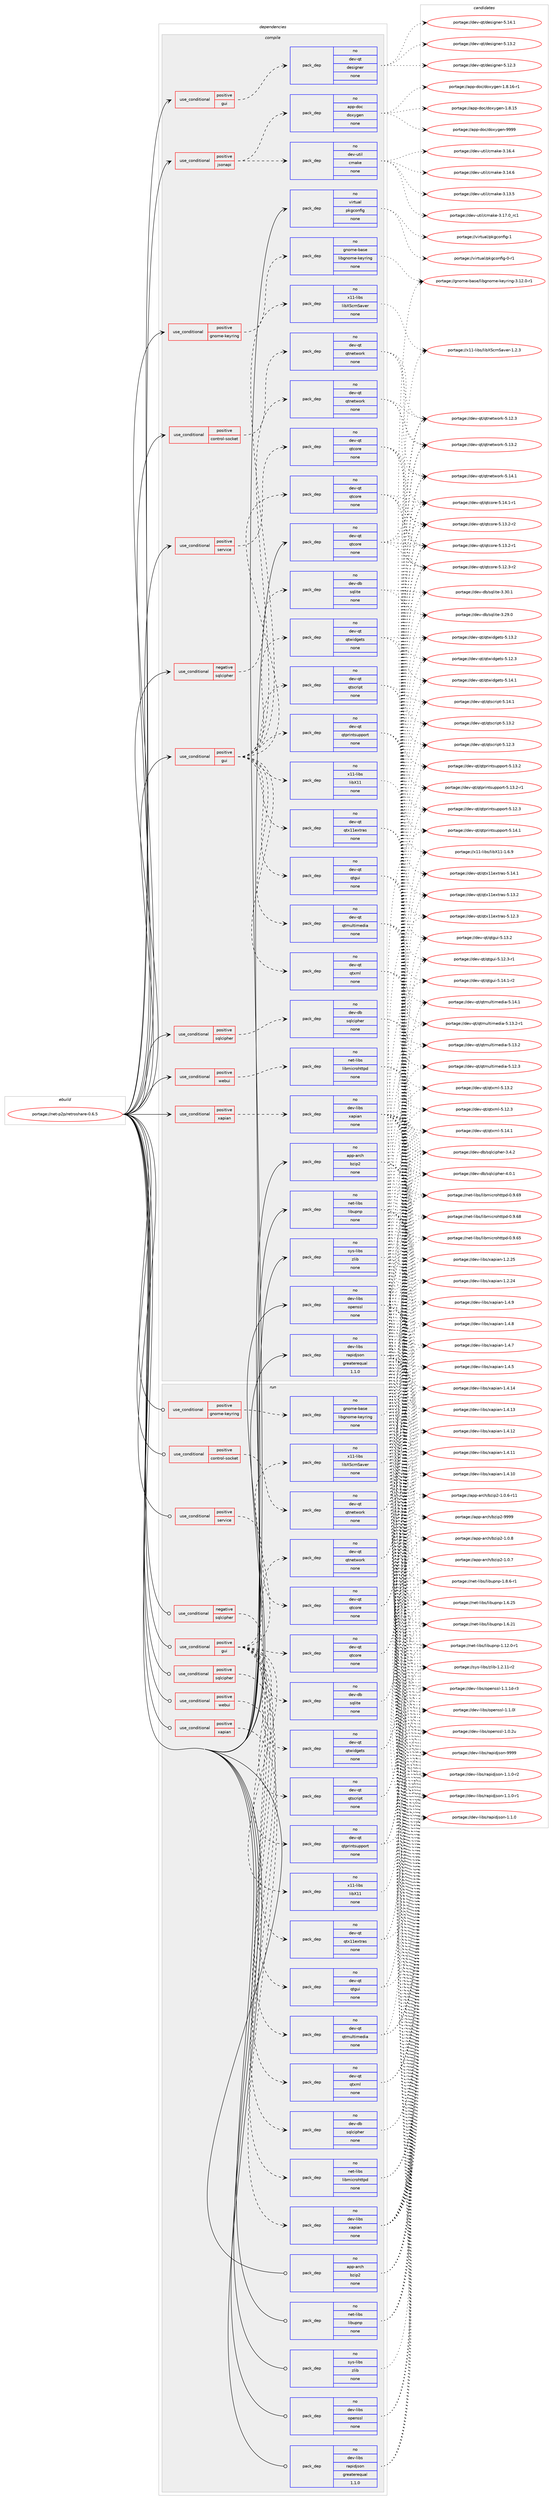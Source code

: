 digraph prolog {

# *************
# Graph options
# *************

newrank=true;
concentrate=true;
compound=true;
graph [rankdir=LR,fontname=Helvetica,fontsize=10,ranksep=1.5];#, ranksep=2.5, nodesep=0.2];
edge  [arrowhead=vee];
node  [fontname=Helvetica,fontsize=10];

# **********
# The ebuild
# **********

subgraph cluster_leftcol {
color=gray;
rank=same;
label=<<i>ebuild</i>>;
id [label="portage://net-p2p/retroshare-0.6.5", color=red, width=4, href="../net-p2p/retroshare-0.6.5.svg"];
}

# ****************
# The dependencies
# ****************

subgraph cluster_midcol {
color=gray;
label=<<i>dependencies</i>>;
subgraph cluster_compile {
fillcolor="#eeeeee";
style=filled;
label=<<i>compile</i>>;
subgraph cond24020 {
dependency117720 [label=<<TABLE BORDER="0" CELLBORDER="1" CELLSPACING="0" CELLPADDING="4"><TR><TD ROWSPAN="3" CELLPADDING="10">use_conditional</TD></TR><TR><TD>negative</TD></TR><TR><TD>sqlcipher</TD></TR></TABLE>>, shape=none, color=red];
subgraph pack91754 {
dependency117721 [label=<<TABLE BORDER="0" CELLBORDER="1" CELLSPACING="0" CELLPADDING="4" WIDTH="220"><TR><TD ROWSPAN="6" CELLPADDING="30">pack_dep</TD></TR><TR><TD WIDTH="110">no</TD></TR><TR><TD>dev-db</TD></TR><TR><TD>sqlite</TD></TR><TR><TD>none</TD></TR><TR><TD></TD></TR></TABLE>>, shape=none, color=blue];
}
dependency117720:e -> dependency117721:w [weight=20,style="dashed",arrowhead="vee"];
}
id:e -> dependency117720:w [weight=20,style="solid",arrowhead="vee"];
subgraph cond24021 {
dependency117722 [label=<<TABLE BORDER="0" CELLBORDER="1" CELLSPACING="0" CELLPADDING="4"><TR><TD ROWSPAN="3" CELLPADDING="10">use_conditional</TD></TR><TR><TD>positive</TD></TR><TR><TD>control-socket</TD></TR></TABLE>>, shape=none, color=red];
subgraph pack91755 {
dependency117723 [label=<<TABLE BORDER="0" CELLBORDER="1" CELLSPACING="0" CELLPADDING="4" WIDTH="220"><TR><TD ROWSPAN="6" CELLPADDING="30">pack_dep</TD></TR><TR><TD WIDTH="110">no</TD></TR><TR><TD>dev-qt</TD></TR><TR><TD>qtnetwork</TD></TR><TR><TD>none</TD></TR><TR><TD></TD></TR></TABLE>>, shape=none, color=blue];
}
dependency117722:e -> dependency117723:w [weight=20,style="dashed",arrowhead="vee"];
}
id:e -> dependency117722:w [weight=20,style="solid",arrowhead="vee"];
subgraph cond24022 {
dependency117724 [label=<<TABLE BORDER="0" CELLBORDER="1" CELLSPACING="0" CELLPADDING="4"><TR><TD ROWSPAN="3" CELLPADDING="10">use_conditional</TD></TR><TR><TD>positive</TD></TR><TR><TD>gnome-keyring</TD></TR></TABLE>>, shape=none, color=red];
subgraph pack91756 {
dependency117725 [label=<<TABLE BORDER="0" CELLBORDER="1" CELLSPACING="0" CELLPADDING="4" WIDTH="220"><TR><TD ROWSPAN="6" CELLPADDING="30">pack_dep</TD></TR><TR><TD WIDTH="110">no</TD></TR><TR><TD>gnome-base</TD></TR><TR><TD>libgnome-keyring</TD></TR><TR><TD>none</TD></TR><TR><TD></TD></TR></TABLE>>, shape=none, color=blue];
}
dependency117724:e -> dependency117725:w [weight=20,style="dashed",arrowhead="vee"];
}
id:e -> dependency117724:w [weight=20,style="solid",arrowhead="vee"];
subgraph cond24023 {
dependency117726 [label=<<TABLE BORDER="0" CELLBORDER="1" CELLSPACING="0" CELLPADDING="4"><TR><TD ROWSPAN="3" CELLPADDING="10">use_conditional</TD></TR><TR><TD>positive</TD></TR><TR><TD>gui</TD></TR></TABLE>>, shape=none, color=red];
subgraph pack91757 {
dependency117727 [label=<<TABLE BORDER="0" CELLBORDER="1" CELLSPACING="0" CELLPADDING="4" WIDTH="220"><TR><TD ROWSPAN="6" CELLPADDING="30">pack_dep</TD></TR><TR><TD WIDTH="110">no</TD></TR><TR><TD>dev-qt</TD></TR><TR><TD>designer</TD></TR><TR><TD>none</TD></TR><TR><TD></TD></TR></TABLE>>, shape=none, color=blue];
}
dependency117726:e -> dependency117727:w [weight=20,style="dashed",arrowhead="vee"];
}
id:e -> dependency117726:w [weight=20,style="solid",arrowhead="vee"];
subgraph cond24024 {
dependency117728 [label=<<TABLE BORDER="0" CELLBORDER="1" CELLSPACING="0" CELLPADDING="4"><TR><TD ROWSPAN="3" CELLPADDING="10">use_conditional</TD></TR><TR><TD>positive</TD></TR><TR><TD>gui</TD></TR></TABLE>>, shape=none, color=red];
subgraph pack91758 {
dependency117729 [label=<<TABLE BORDER="0" CELLBORDER="1" CELLSPACING="0" CELLPADDING="4" WIDTH="220"><TR><TD ROWSPAN="6" CELLPADDING="30">pack_dep</TD></TR><TR><TD WIDTH="110">no</TD></TR><TR><TD>dev-qt</TD></TR><TR><TD>qtcore</TD></TR><TR><TD>none</TD></TR><TR><TD></TD></TR></TABLE>>, shape=none, color=blue];
}
dependency117728:e -> dependency117729:w [weight=20,style="dashed",arrowhead="vee"];
subgraph pack91759 {
dependency117730 [label=<<TABLE BORDER="0" CELLBORDER="1" CELLSPACING="0" CELLPADDING="4" WIDTH="220"><TR><TD ROWSPAN="6" CELLPADDING="30">pack_dep</TD></TR><TR><TD WIDTH="110">no</TD></TR><TR><TD>dev-qt</TD></TR><TR><TD>qtmultimedia</TD></TR><TR><TD>none</TD></TR><TR><TD></TD></TR></TABLE>>, shape=none, color=blue];
}
dependency117728:e -> dependency117730:w [weight=20,style="dashed",arrowhead="vee"];
subgraph pack91760 {
dependency117731 [label=<<TABLE BORDER="0" CELLBORDER="1" CELLSPACING="0" CELLPADDING="4" WIDTH="220"><TR><TD ROWSPAN="6" CELLPADDING="30">pack_dep</TD></TR><TR><TD WIDTH="110">no</TD></TR><TR><TD>dev-qt</TD></TR><TR><TD>qtnetwork</TD></TR><TR><TD>none</TD></TR><TR><TD></TD></TR></TABLE>>, shape=none, color=blue];
}
dependency117728:e -> dependency117731:w [weight=20,style="dashed",arrowhead="vee"];
subgraph pack91761 {
dependency117732 [label=<<TABLE BORDER="0" CELLBORDER="1" CELLSPACING="0" CELLPADDING="4" WIDTH="220"><TR><TD ROWSPAN="6" CELLPADDING="30">pack_dep</TD></TR><TR><TD WIDTH="110">no</TD></TR><TR><TD>dev-qt</TD></TR><TR><TD>qtprintsupport</TD></TR><TR><TD>none</TD></TR><TR><TD></TD></TR></TABLE>>, shape=none, color=blue];
}
dependency117728:e -> dependency117732:w [weight=20,style="dashed",arrowhead="vee"];
subgraph pack91762 {
dependency117733 [label=<<TABLE BORDER="0" CELLBORDER="1" CELLSPACING="0" CELLPADDING="4" WIDTH="220"><TR><TD ROWSPAN="6" CELLPADDING="30">pack_dep</TD></TR><TR><TD WIDTH="110">no</TD></TR><TR><TD>dev-qt</TD></TR><TR><TD>qtscript</TD></TR><TR><TD>none</TD></TR><TR><TD></TD></TR></TABLE>>, shape=none, color=blue];
}
dependency117728:e -> dependency117733:w [weight=20,style="dashed",arrowhead="vee"];
subgraph pack91763 {
dependency117734 [label=<<TABLE BORDER="0" CELLBORDER="1" CELLSPACING="0" CELLPADDING="4" WIDTH="220"><TR><TD ROWSPAN="6" CELLPADDING="30">pack_dep</TD></TR><TR><TD WIDTH="110">no</TD></TR><TR><TD>dev-qt</TD></TR><TR><TD>qtxml</TD></TR><TR><TD>none</TD></TR><TR><TD></TD></TR></TABLE>>, shape=none, color=blue];
}
dependency117728:e -> dependency117734:w [weight=20,style="dashed",arrowhead="vee"];
subgraph pack91764 {
dependency117735 [label=<<TABLE BORDER="0" CELLBORDER="1" CELLSPACING="0" CELLPADDING="4" WIDTH="220"><TR><TD ROWSPAN="6" CELLPADDING="30">pack_dep</TD></TR><TR><TD WIDTH="110">no</TD></TR><TR><TD>dev-qt</TD></TR><TR><TD>qtgui</TD></TR><TR><TD>none</TD></TR><TR><TD></TD></TR></TABLE>>, shape=none, color=blue];
}
dependency117728:e -> dependency117735:w [weight=20,style="dashed",arrowhead="vee"];
subgraph pack91765 {
dependency117736 [label=<<TABLE BORDER="0" CELLBORDER="1" CELLSPACING="0" CELLPADDING="4" WIDTH="220"><TR><TD ROWSPAN="6" CELLPADDING="30">pack_dep</TD></TR><TR><TD WIDTH="110">no</TD></TR><TR><TD>dev-qt</TD></TR><TR><TD>qtwidgets</TD></TR><TR><TD>none</TD></TR><TR><TD></TD></TR></TABLE>>, shape=none, color=blue];
}
dependency117728:e -> dependency117736:w [weight=20,style="dashed",arrowhead="vee"];
subgraph pack91766 {
dependency117737 [label=<<TABLE BORDER="0" CELLBORDER="1" CELLSPACING="0" CELLPADDING="4" WIDTH="220"><TR><TD ROWSPAN="6" CELLPADDING="30">pack_dep</TD></TR><TR><TD WIDTH="110">no</TD></TR><TR><TD>dev-qt</TD></TR><TR><TD>qtx11extras</TD></TR><TR><TD>none</TD></TR><TR><TD></TD></TR></TABLE>>, shape=none, color=blue];
}
dependency117728:e -> dependency117737:w [weight=20,style="dashed",arrowhead="vee"];
subgraph pack91767 {
dependency117738 [label=<<TABLE BORDER="0" CELLBORDER="1" CELLSPACING="0" CELLPADDING="4" WIDTH="220"><TR><TD ROWSPAN="6" CELLPADDING="30">pack_dep</TD></TR><TR><TD WIDTH="110">no</TD></TR><TR><TD>x11-libs</TD></TR><TR><TD>libX11</TD></TR><TR><TD>none</TD></TR><TR><TD></TD></TR></TABLE>>, shape=none, color=blue];
}
dependency117728:e -> dependency117738:w [weight=20,style="dashed",arrowhead="vee"];
subgraph pack91768 {
dependency117739 [label=<<TABLE BORDER="0" CELLBORDER="1" CELLSPACING="0" CELLPADDING="4" WIDTH="220"><TR><TD ROWSPAN="6" CELLPADDING="30">pack_dep</TD></TR><TR><TD WIDTH="110">no</TD></TR><TR><TD>x11-libs</TD></TR><TR><TD>libXScrnSaver</TD></TR><TR><TD>none</TD></TR><TR><TD></TD></TR></TABLE>>, shape=none, color=blue];
}
dependency117728:e -> dependency117739:w [weight=20,style="dashed",arrowhead="vee"];
}
id:e -> dependency117728:w [weight=20,style="solid",arrowhead="vee"];
subgraph cond24025 {
dependency117740 [label=<<TABLE BORDER="0" CELLBORDER="1" CELLSPACING="0" CELLPADDING="4"><TR><TD ROWSPAN="3" CELLPADDING="10">use_conditional</TD></TR><TR><TD>positive</TD></TR><TR><TD>jsonapi</TD></TR></TABLE>>, shape=none, color=red];
subgraph pack91769 {
dependency117741 [label=<<TABLE BORDER="0" CELLBORDER="1" CELLSPACING="0" CELLPADDING="4" WIDTH="220"><TR><TD ROWSPAN="6" CELLPADDING="30">pack_dep</TD></TR><TR><TD WIDTH="110">no</TD></TR><TR><TD>app-doc</TD></TR><TR><TD>doxygen</TD></TR><TR><TD>none</TD></TR><TR><TD></TD></TR></TABLE>>, shape=none, color=blue];
}
dependency117740:e -> dependency117741:w [weight=20,style="dashed",arrowhead="vee"];
subgraph pack91770 {
dependency117742 [label=<<TABLE BORDER="0" CELLBORDER="1" CELLSPACING="0" CELLPADDING="4" WIDTH="220"><TR><TD ROWSPAN="6" CELLPADDING="30">pack_dep</TD></TR><TR><TD WIDTH="110">no</TD></TR><TR><TD>dev-util</TD></TR><TR><TD>cmake</TD></TR><TR><TD>none</TD></TR><TR><TD></TD></TR></TABLE>>, shape=none, color=blue];
}
dependency117740:e -> dependency117742:w [weight=20,style="dashed",arrowhead="vee"];
}
id:e -> dependency117740:w [weight=20,style="solid",arrowhead="vee"];
subgraph cond24026 {
dependency117743 [label=<<TABLE BORDER="0" CELLBORDER="1" CELLSPACING="0" CELLPADDING="4"><TR><TD ROWSPAN="3" CELLPADDING="10">use_conditional</TD></TR><TR><TD>positive</TD></TR><TR><TD>service</TD></TR></TABLE>>, shape=none, color=red];
subgraph pack91771 {
dependency117744 [label=<<TABLE BORDER="0" CELLBORDER="1" CELLSPACING="0" CELLPADDING="4" WIDTH="220"><TR><TD ROWSPAN="6" CELLPADDING="30">pack_dep</TD></TR><TR><TD WIDTH="110">no</TD></TR><TR><TD>dev-qt</TD></TR><TR><TD>qtcore</TD></TR><TR><TD>none</TD></TR><TR><TD></TD></TR></TABLE>>, shape=none, color=blue];
}
dependency117743:e -> dependency117744:w [weight=20,style="dashed",arrowhead="vee"];
}
id:e -> dependency117743:w [weight=20,style="solid",arrowhead="vee"];
subgraph cond24027 {
dependency117745 [label=<<TABLE BORDER="0" CELLBORDER="1" CELLSPACING="0" CELLPADDING="4"><TR><TD ROWSPAN="3" CELLPADDING="10">use_conditional</TD></TR><TR><TD>positive</TD></TR><TR><TD>sqlcipher</TD></TR></TABLE>>, shape=none, color=red];
subgraph pack91772 {
dependency117746 [label=<<TABLE BORDER="0" CELLBORDER="1" CELLSPACING="0" CELLPADDING="4" WIDTH="220"><TR><TD ROWSPAN="6" CELLPADDING="30">pack_dep</TD></TR><TR><TD WIDTH="110">no</TD></TR><TR><TD>dev-db</TD></TR><TR><TD>sqlcipher</TD></TR><TR><TD>none</TD></TR><TR><TD></TD></TR></TABLE>>, shape=none, color=blue];
}
dependency117745:e -> dependency117746:w [weight=20,style="dashed",arrowhead="vee"];
}
id:e -> dependency117745:w [weight=20,style="solid",arrowhead="vee"];
subgraph cond24028 {
dependency117747 [label=<<TABLE BORDER="0" CELLBORDER="1" CELLSPACING="0" CELLPADDING="4"><TR><TD ROWSPAN="3" CELLPADDING="10">use_conditional</TD></TR><TR><TD>positive</TD></TR><TR><TD>webui</TD></TR></TABLE>>, shape=none, color=red];
subgraph pack91773 {
dependency117748 [label=<<TABLE BORDER="0" CELLBORDER="1" CELLSPACING="0" CELLPADDING="4" WIDTH="220"><TR><TD ROWSPAN="6" CELLPADDING="30">pack_dep</TD></TR><TR><TD WIDTH="110">no</TD></TR><TR><TD>net-libs</TD></TR><TR><TD>libmicrohttpd</TD></TR><TR><TD>none</TD></TR><TR><TD></TD></TR></TABLE>>, shape=none, color=blue];
}
dependency117747:e -> dependency117748:w [weight=20,style="dashed",arrowhead="vee"];
}
id:e -> dependency117747:w [weight=20,style="solid",arrowhead="vee"];
subgraph cond24029 {
dependency117749 [label=<<TABLE BORDER="0" CELLBORDER="1" CELLSPACING="0" CELLPADDING="4"><TR><TD ROWSPAN="3" CELLPADDING="10">use_conditional</TD></TR><TR><TD>positive</TD></TR><TR><TD>xapian</TD></TR></TABLE>>, shape=none, color=red];
subgraph pack91774 {
dependency117750 [label=<<TABLE BORDER="0" CELLBORDER="1" CELLSPACING="0" CELLPADDING="4" WIDTH="220"><TR><TD ROWSPAN="6" CELLPADDING="30">pack_dep</TD></TR><TR><TD WIDTH="110">no</TD></TR><TR><TD>dev-libs</TD></TR><TR><TD>xapian</TD></TR><TR><TD>none</TD></TR><TR><TD></TD></TR></TABLE>>, shape=none, color=blue];
}
dependency117749:e -> dependency117750:w [weight=20,style="dashed",arrowhead="vee"];
}
id:e -> dependency117749:w [weight=20,style="solid",arrowhead="vee"];
subgraph pack91775 {
dependency117751 [label=<<TABLE BORDER="0" CELLBORDER="1" CELLSPACING="0" CELLPADDING="4" WIDTH="220"><TR><TD ROWSPAN="6" CELLPADDING="30">pack_dep</TD></TR><TR><TD WIDTH="110">no</TD></TR><TR><TD>app-arch</TD></TR><TR><TD>bzip2</TD></TR><TR><TD>none</TD></TR><TR><TD></TD></TR></TABLE>>, shape=none, color=blue];
}
id:e -> dependency117751:w [weight=20,style="solid",arrowhead="vee"];
subgraph pack91776 {
dependency117752 [label=<<TABLE BORDER="0" CELLBORDER="1" CELLSPACING="0" CELLPADDING="4" WIDTH="220"><TR><TD ROWSPAN="6" CELLPADDING="30">pack_dep</TD></TR><TR><TD WIDTH="110">no</TD></TR><TR><TD>dev-libs</TD></TR><TR><TD>openssl</TD></TR><TR><TD>none</TD></TR><TR><TD></TD></TR></TABLE>>, shape=none, color=blue];
}
id:e -> dependency117752:w [weight=20,style="solid",arrowhead="vee"];
subgraph pack91777 {
dependency117753 [label=<<TABLE BORDER="0" CELLBORDER="1" CELLSPACING="0" CELLPADDING="4" WIDTH="220"><TR><TD ROWSPAN="6" CELLPADDING="30">pack_dep</TD></TR><TR><TD WIDTH="110">no</TD></TR><TR><TD>dev-libs</TD></TR><TR><TD>rapidjson</TD></TR><TR><TD>greaterequal</TD></TR><TR><TD>1.1.0</TD></TR></TABLE>>, shape=none, color=blue];
}
id:e -> dependency117753:w [weight=20,style="solid",arrowhead="vee"];
subgraph pack91778 {
dependency117754 [label=<<TABLE BORDER="0" CELLBORDER="1" CELLSPACING="0" CELLPADDING="4" WIDTH="220"><TR><TD ROWSPAN="6" CELLPADDING="30">pack_dep</TD></TR><TR><TD WIDTH="110">no</TD></TR><TR><TD>dev-qt</TD></TR><TR><TD>qtcore</TD></TR><TR><TD>none</TD></TR><TR><TD></TD></TR></TABLE>>, shape=none, color=blue];
}
id:e -> dependency117754:w [weight=20,style="solid",arrowhead="vee"];
subgraph pack91779 {
dependency117755 [label=<<TABLE BORDER="0" CELLBORDER="1" CELLSPACING="0" CELLPADDING="4" WIDTH="220"><TR><TD ROWSPAN="6" CELLPADDING="30">pack_dep</TD></TR><TR><TD WIDTH="110">no</TD></TR><TR><TD>net-libs</TD></TR><TR><TD>libupnp</TD></TR><TR><TD>none</TD></TR><TR><TD></TD></TR></TABLE>>, shape=none, color=blue];
}
id:e -> dependency117755:w [weight=20,style="solid",arrowhead="vee"];
subgraph pack91780 {
dependency117756 [label=<<TABLE BORDER="0" CELLBORDER="1" CELLSPACING="0" CELLPADDING="4" WIDTH="220"><TR><TD ROWSPAN="6" CELLPADDING="30">pack_dep</TD></TR><TR><TD WIDTH="110">no</TD></TR><TR><TD>sys-libs</TD></TR><TR><TD>zlib</TD></TR><TR><TD>none</TD></TR><TR><TD></TD></TR></TABLE>>, shape=none, color=blue];
}
id:e -> dependency117756:w [weight=20,style="solid",arrowhead="vee"];
subgraph pack91781 {
dependency117757 [label=<<TABLE BORDER="0" CELLBORDER="1" CELLSPACING="0" CELLPADDING="4" WIDTH="220"><TR><TD ROWSPAN="6" CELLPADDING="30">pack_dep</TD></TR><TR><TD WIDTH="110">no</TD></TR><TR><TD>virtual</TD></TR><TR><TD>pkgconfig</TD></TR><TR><TD>none</TD></TR><TR><TD></TD></TR></TABLE>>, shape=none, color=blue];
}
id:e -> dependency117757:w [weight=20,style="solid",arrowhead="vee"];
}
subgraph cluster_compileandrun {
fillcolor="#eeeeee";
style=filled;
label=<<i>compile and run</i>>;
}
subgraph cluster_run {
fillcolor="#eeeeee";
style=filled;
label=<<i>run</i>>;
subgraph cond24030 {
dependency117758 [label=<<TABLE BORDER="0" CELLBORDER="1" CELLSPACING="0" CELLPADDING="4"><TR><TD ROWSPAN="3" CELLPADDING="10">use_conditional</TD></TR><TR><TD>negative</TD></TR><TR><TD>sqlcipher</TD></TR></TABLE>>, shape=none, color=red];
subgraph pack91782 {
dependency117759 [label=<<TABLE BORDER="0" CELLBORDER="1" CELLSPACING="0" CELLPADDING="4" WIDTH="220"><TR><TD ROWSPAN="6" CELLPADDING="30">pack_dep</TD></TR><TR><TD WIDTH="110">no</TD></TR><TR><TD>dev-db</TD></TR><TR><TD>sqlite</TD></TR><TR><TD>none</TD></TR><TR><TD></TD></TR></TABLE>>, shape=none, color=blue];
}
dependency117758:e -> dependency117759:w [weight=20,style="dashed",arrowhead="vee"];
}
id:e -> dependency117758:w [weight=20,style="solid",arrowhead="odot"];
subgraph cond24031 {
dependency117760 [label=<<TABLE BORDER="0" CELLBORDER="1" CELLSPACING="0" CELLPADDING="4"><TR><TD ROWSPAN="3" CELLPADDING="10">use_conditional</TD></TR><TR><TD>positive</TD></TR><TR><TD>control-socket</TD></TR></TABLE>>, shape=none, color=red];
subgraph pack91783 {
dependency117761 [label=<<TABLE BORDER="0" CELLBORDER="1" CELLSPACING="0" CELLPADDING="4" WIDTH="220"><TR><TD ROWSPAN="6" CELLPADDING="30">pack_dep</TD></TR><TR><TD WIDTH="110">no</TD></TR><TR><TD>dev-qt</TD></TR><TR><TD>qtnetwork</TD></TR><TR><TD>none</TD></TR><TR><TD></TD></TR></TABLE>>, shape=none, color=blue];
}
dependency117760:e -> dependency117761:w [weight=20,style="dashed",arrowhead="vee"];
}
id:e -> dependency117760:w [weight=20,style="solid",arrowhead="odot"];
subgraph cond24032 {
dependency117762 [label=<<TABLE BORDER="0" CELLBORDER="1" CELLSPACING="0" CELLPADDING="4"><TR><TD ROWSPAN="3" CELLPADDING="10">use_conditional</TD></TR><TR><TD>positive</TD></TR><TR><TD>gnome-keyring</TD></TR></TABLE>>, shape=none, color=red];
subgraph pack91784 {
dependency117763 [label=<<TABLE BORDER="0" CELLBORDER="1" CELLSPACING="0" CELLPADDING="4" WIDTH="220"><TR><TD ROWSPAN="6" CELLPADDING="30">pack_dep</TD></TR><TR><TD WIDTH="110">no</TD></TR><TR><TD>gnome-base</TD></TR><TR><TD>libgnome-keyring</TD></TR><TR><TD>none</TD></TR><TR><TD></TD></TR></TABLE>>, shape=none, color=blue];
}
dependency117762:e -> dependency117763:w [weight=20,style="dashed",arrowhead="vee"];
}
id:e -> dependency117762:w [weight=20,style="solid",arrowhead="odot"];
subgraph cond24033 {
dependency117764 [label=<<TABLE BORDER="0" CELLBORDER="1" CELLSPACING="0" CELLPADDING="4"><TR><TD ROWSPAN="3" CELLPADDING="10">use_conditional</TD></TR><TR><TD>positive</TD></TR><TR><TD>gui</TD></TR></TABLE>>, shape=none, color=red];
subgraph pack91785 {
dependency117765 [label=<<TABLE BORDER="0" CELLBORDER="1" CELLSPACING="0" CELLPADDING="4" WIDTH="220"><TR><TD ROWSPAN="6" CELLPADDING="30">pack_dep</TD></TR><TR><TD WIDTH="110">no</TD></TR><TR><TD>dev-qt</TD></TR><TR><TD>qtcore</TD></TR><TR><TD>none</TD></TR><TR><TD></TD></TR></TABLE>>, shape=none, color=blue];
}
dependency117764:e -> dependency117765:w [weight=20,style="dashed",arrowhead="vee"];
subgraph pack91786 {
dependency117766 [label=<<TABLE BORDER="0" CELLBORDER="1" CELLSPACING="0" CELLPADDING="4" WIDTH="220"><TR><TD ROWSPAN="6" CELLPADDING="30">pack_dep</TD></TR><TR><TD WIDTH="110">no</TD></TR><TR><TD>dev-qt</TD></TR><TR><TD>qtmultimedia</TD></TR><TR><TD>none</TD></TR><TR><TD></TD></TR></TABLE>>, shape=none, color=blue];
}
dependency117764:e -> dependency117766:w [weight=20,style="dashed",arrowhead="vee"];
subgraph pack91787 {
dependency117767 [label=<<TABLE BORDER="0" CELLBORDER="1" CELLSPACING="0" CELLPADDING="4" WIDTH="220"><TR><TD ROWSPAN="6" CELLPADDING="30">pack_dep</TD></TR><TR><TD WIDTH="110">no</TD></TR><TR><TD>dev-qt</TD></TR><TR><TD>qtnetwork</TD></TR><TR><TD>none</TD></TR><TR><TD></TD></TR></TABLE>>, shape=none, color=blue];
}
dependency117764:e -> dependency117767:w [weight=20,style="dashed",arrowhead="vee"];
subgraph pack91788 {
dependency117768 [label=<<TABLE BORDER="0" CELLBORDER="1" CELLSPACING="0" CELLPADDING="4" WIDTH="220"><TR><TD ROWSPAN="6" CELLPADDING="30">pack_dep</TD></TR><TR><TD WIDTH="110">no</TD></TR><TR><TD>dev-qt</TD></TR><TR><TD>qtprintsupport</TD></TR><TR><TD>none</TD></TR><TR><TD></TD></TR></TABLE>>, shape=none, color=blue];
}
dependency117764:e -> dependency117768:w [weight=20,style="dashed",arrowhead="vee"];
subgraph pack91789 {
dependency117769 [label=<<TABLE BORDER="0" CELLBORDER="1" CELLSPACING="0" CELLPADDING="4" WIDTH="220"><TR><TD ROWSPAN="6" CELLPADDING="30">pack_dep</TD></TR><TR><TD WIDTH="110">no</TD></TR><TR><TD>dev-qt</TD></TR><TR><TD>qtscript</TD></TR><TR><TD>none</TD></TR><TR><TD></TD></TR></TABLE>>, shape=none, color=blue];
}
dependency117764:e -> dependency117769:w [weight=20,style="dashed",arrowhead="vee"];
subgraph pack91790 {
dependency117770 [label=<<TABLE BORDER="0" CELLBORDER="1" CELLSPACING="0" CELLPADDING="4" WIDTH="220"><TR><TD ROWSPAN="6" CELLPADDING="30">pack_dep</TD></TR><TR><TD WIDTH="110">no</TD></TR><TR><TD>dev-qt</TD></TR><TR><TD>qtxml</TD></TR><TR><TD>none</TD></TR><TR><TD></TD></TR></TABLE>>, shape=none, color=blue];
}
dependency117764:e -> dependency117770:w [weight=20,style="dashed",arrowhead="vee"];
subgraph pack91791 {
dependency117771 [label=<<TABLE BORDER="0" CELLBORDER="1" CELLSPACING="0" CELLPADDING="4" WIDTH="220"><TR><TD ROWSPAN="6" CELLPADDING="30">pack_dep</TD></TR><TR><TD WIDTH="110">no</TD></TR><TR><TD>dev-qt</TD></TR><TR><TD>qtgui</TD></TR><TR><TD>none</TD></TR><TR><TD></TD></TR></TABLE>>, shape=none, color=blue];
}
dependency117764:e -> dependency117771:w [weight=20,style="dashed",arrowhead="vee"];
subgraph pack91792 {
dependency117772 [label=<<TABLE BORDER="0" CELLBORDER="1" CELLSPACING="0" CELLPADDING="4" WIDTH="220"><TR><TD ROWSPAN="6" CELLPADDING="30">pack_dep</TD></TR><TR><TD WIDTH="110">no</TD></TR><TR><TD>dev-qt</TD></TR><TR><TD>qtwidgets</TD></TR><TR><TD>none</TD></TR><TR><TD></TD></TR></TABLE>>, shape=none, color=blue];
}
dependency117764:e -> dependency117772:w [weight=20,style="dashed",arrowhead="vee"];
subgraph pack91793 {
dependency117773 [label=<<TABLE BORDER="0" CELLBORDER="1" CELLSPACING="0" CELLPADDING="4" WIDTH="220"><TR><TD ROWSPAN="6" CELLPADDING="30">pack_dep</TD></TR><TR><TD WIDTH="110">no</TD></TR><TR><TD>dev-qt</TD></TR><TR><TD>qtx11extras</TD></TR><TR><TD>none</TD></TR><TR><TD></TD></TR></TABLE>>, shape=none, color=blue];
}
dependency117764:e -> dependency117773:w [weight=20,style="dashed",arrowhead="vee"];
subgraph pack91794 {
dependency117774 [label=<<TABLE BORDER="0" CELLBORDER="1" CELLSPACING="0" CELLPADDING="4" WIDTH="220"><TR><TD ROWSPAN="6" CELLPADDING="30">pack_dep</TD></TR><TR><TD WIDTH="110">no</TD></TR><TR><TD>x11-libs</TD></TR><TR><TD>libX11</TD></TR><TR><TD>none</TD></TR><TR><TD></TD></TR></TABLE>>, shape=none, color=blue];
}
dependency117764:e -> dependency117774:w [weight=20,style="dashed",arrowhead="vee"];
subgraph pack91795 {
dependency117775 [label=<<TABLE BORDER="0" CELLBORDER="1" CELLSPACING="0" CELLPADDING="4" WIDTH="220"><TR><TD ROWSPAN="6" CELLPADDING="30">pack_dep</TD></TR><TR><TD WIDTH="110">no</TD></TR><TR><TD>x11-libs</TD></TR><TR><TD>libXScrnSaver</TD></TR><TR><TD>none</TD></TR><TR><TD></TD></TR></TABLE>>, shape=none, color=blue];
}
dependency117764:e -> dependency117775:w [weight=20,style="dashed",arrowhead="vee"];
}
id:e -> dependency117764:w [weight=20,style="solid",arrowhead="odot"];
subgraph cond24034 {
dependency117776 [label=<<TABLE BORDER="0" CELLBORDER="1" CELLSPACING="0" CELLPADDING="4"><TR><TD ROWSPAN="3" CELLPADDING="10">use_conditional</TD></TR><TR><TD>positive</TD></TR><TR><TD>service</TD></TR></TABLE>>, shape=none, color=red];
subgraph pack91796 {
dependency117777 [label=<<TABLE BORDER="0" CELLBORDER="1" CELLSPACING="0" CELLPADDING="4" WIDTH="220"><TR><TD ROWSPAN="6" CELLPADDING="30">pack_dep</TD></TR><TR><TD WIDTH="110">no</TD></TR><TR><TD>dev-qt</TD></TR><TR><TD>qtcore</TD></TR><TR><TD>none</TD></TR><TR><TD></TD></TR></TABLE>>, shape=none, color=blue];
}
dependency117776:e -> dependency117777:w [weight=20,style="dashed",arrowhead="vee"];
}
id:e -> dependency117776:w [weight=20,style="solid",arrowhead="odot"];
subgraph cond24035 {
dependency117778 [label=<<TABLE BORDER="0" CELLBORDER="1" CELLSPACING="0" CELLPADDING="4"><TR><TD ROWSPAN="3" CELLPADDING="10">use_conditional</TD></TR><TR><TD>positive</TD></TR><TR><TD>sqlcipher</TD></TR></TABLE>>, shape=none, color=red];
subgraph pack91797 {
dependency117779 [label=<<TABLE BORDER="0" CELLBORDER="1" CELLSPACING="0" CELLPADDING="4" WIDTH="220"><TR><TD ROWSPAN="6" CELLPADDING="30">pack_dep</TD></TR><TR><TD WIDTH="110">no</TD></TR><TR><TD>dev-db</TD></TR><TR><TD>sqlcipher</TD></TR><TR><TD>none</TD></TR><TR><TD></TD></TR></TABLE>>, shape=none, color=blue];
}
dependency117778:e -> dependency117779:w [weight=20,style="dashed",arrowhead="vee"];
}
id:e -> dependency117778:w [weight=20,style="solid",arrowhead="odot"];
subgraph cond24036 {
dependency117780 [label=<<TABLE BORDER="0" CELLBORDER="1" CELLSPACING="0" CELLPADDING="4"><TR><TD ROWSPAN="3" CELLPADDING="10">use_conditional</TD></TR><TR><TD>positive</TD></TR><TR><TD>webui</TD></TR></TABLE>>, shape=none, color=red];
subgraph pack91798 {
dependency117781 [label=<<TABLE BORDER="0" CELLBORDER="1" CELLSPACING="0" CELLPADDING="4" WIDTH="220"><TR><TD ROWSPAN="6" CELLPADDING="30">pack_dep</TD></TR><TR><TD WIDTH="110">no</TD></TR><TR><TD>net-libs</TD></TR><TR><TD>libmicrohttpd</TD></TR><TR><TD>none</TD></TR><TR><TD></TD></TR></TABLE>>, shape=none, color=blue];
}
dependency117780:e -> dependency117781:w [weight=20,style="dashed",arrowhead="vee"];
}
id:e -> dependency117780:w [weight=20,style="solid",arrowhead="odot"];
subgraph cond24037 {
dependency117782 [label=<<TABLE BORDER="0" CELLBORDER="1" CELLSPACING="0" CELLPADDING="4"><TR><TD ROWSPAN="3" CELLPADDING="10">use_conditional</TD></TR><TR><TD>positive</TD></TR><TR><TD>xapian</TD></TR></TABLE>>, shape=none, color=red];
subgraph pack91799 {
dependency117783 [label=<<TABLE BORDER="0" CELLBORDER="1" CELLSPACING="0" CELLPADDING="4" WIDTH="220"><TR><TD ROWSPAN="6" CELLPADDING="30">pack_dep</TD></TR><TR><TD WIDTH="110">no</TD></TR><TR><TD>dev-libs</TD></TR><TR><TD>xapian</TD></TR><TR><TD>none</TD></TR><TR><TD></TD></TR></TABLE>>, shape=none, color=blue];
}
dependency117782:e -> dependency117783:w [weight=20,style="dashed",arrowhead="vee"];
}
id:e -> dependency117782:w [weight=20,style="solid",arrowhead="odot"];
subgraph pack91800 {
dependency117784 [label=<<TABLE BORDER="0" CELLBORDER="1" CELLSPACING="0" CELLPADDING="4" WIDTH="220"><TR><TD ROWSPAN="6" CELLPADDING="30">pack_dep</TD></TR><TR><TD WIDTH="110">no</TD></TR><TR><TD>app-arch</TD></TR><TR><TD>bzip2</TD></TR><TR><TD>none</TD></TR><TR><TD></TD></TR></TABLE>>, shape=none, color=blue];
}
id:e -> dependency117784:w [weight=20,style="solid",arrowhead="odot"];
subgraph pack91801 {
dependency117785 [label=<<TABLE BORDER="0" CELLBORDER="1" CELLSPACING="0" CELLPADDING="4" WIDTH="220"><TR><TD ROWSPAN="6" CELLPADDING="30">pack_dep</TD></TR><TR><TD WIDTH="110">no</TD></TR><TR><TD>dev-libs</TD></TR><TR><TD>openssl</TD></TR><TR><TD>none</TD></TR><TR><TD></TD></TR></TABLE>>, shape=none, color=blue];
}
id:e -> dependency117785:w [weight=20,style="solid",arrowhead="odot"];
subgraph pack91802 {
dependency117786 [label=<<TABLE BORDER="0" CELLBORDER="1" CELLSPACING="0" CELLPADDING="4" WIDTH="220"><TR><TD ROWSPAN="6" CELLPADDING="30">pack_dep</TD></TR><TR><TD WIDTH="110">no</TD></TR><TR><TD>dev-libs</TD></TR><TR><TD>rapidjson</TD></TR><TR><TD>greaterequal</TD></TR><TR><TD>1.1.0</TD></TR></TABLE>>, shape=none, color=blue];
}
id:e -> dependency117786:w [weight=20,style="solid",arrowhead="odot"];
subgraph pack91803 {
dependency117787 [label=<<TABLE BORDER="0" CELLBORDER="1" CELLSPACING="0" CELLPADDING="4" WIDTH="220"><TR><TD ROWSPAN="6" CELLPADDING="30">pack_dep</TD></TR><TR><TD WIDTH="110">no</TD></TR><TR><TD>net-libs</TD></TR><TR><TD>libupnp</TD></TR><TR><TD>none</TD></TR><TR><TD></TD></TR></TABLE>>, shape=none, color=blue];
}
id:e -> dependency117787:w [weight=20,style="solid",arrowhead="odot"];
subgraph pack91804 {
dependency117788 [label=<<TABLE BORDER="0" CELLBORDER="1" CELLSPACING="0" CELLPADDING="4" WIDTH="220"><TR><TD ROWSPAN="6" CELLPADDING="30">pack_dep</TD></TR><TR><TD WIDTH="110">no</TD></TR><TR><TD>sys-libs</TD></TR><TR><TD>zlib</TD></TR><TR><TD>none</TD></TR><TR><TD></TD></TR></TABLE>>, shape=none, color=blue];
}
id:e -> dependency117788:w [weight=20,style="solid",arrowhead="odot"];
}
}

# **************
# The candidates
# **************

subgraph cluster_choices {
rank=same;
color=gray;
label=<<i>candidates</i>>;

subgraph choice91754 {
color=black;
nodesep=1;
choice10010111845100984711511310810511610145514651484649 [label="portage://dev-db/sqlite-3.30.1", color=red, width=4,href="../dev-db/sqlite-3.30.1.svg"];
choice10010111845100984711511310810511610145514650574648 [label="portage://dev-db/sqlite-3.29.0", color=red, width=4,href="../dev-db/sqlite-3.29.0.svg"];
dependency117721:e -> choice10010111845100984711511310810511610145514651484649:w [style=dotted,weight="100"];
dependency117721:e -> choice10010111845100984711511310810511610145514650574648:w [style=dotted,weight="100"];
}
subgraph choice91755 {
color=black;
nodesep=1;
choice100101118451131164711311611010111611911111410745534649524649 [label="portage://dev-qt/qtnetwork-5.14.1", color=red, width=4,href="../dev-qt/qtnetwork-5.14.1.svg"];
choice100101118451131164711311611010111611911111410745534649514650 [label="portage://dev-qt/qtnetwork-5.13.2", color=red, width=4,href="../dev-qt/qtnetwork-5.13.2.svg"];
choice100101118451131164711311611010111611911111410745534649504651 [label="portage://dev-qt/qtnetwork-5.12.3", color=red, width=4,href="../dev-qt/qtnetwork-5.12.3.svg"];
dependency117723:e -> choice100101118451131164711311611010111611911111410745534649524649:w [style=dotted,weight="100"];
dependency117723:e -> choice100101118451131164711311611010111611911111410745534649514650:w [style=dotted,weight="100"];
dependency117723:e -> choice100101118451131164711311611010111611911111410745534649504651:w [style=dotted,weight="100"];
}
subgraph choice91756 {
color=black;
nodesep=1;
choice103110111109101459897115101471081059810311011110910145107101121114105110103455146495046484511449 [label="portage://gnome-base/libgnome-keyring-3.12.0-r1", color=red, width=4,href="../gnome-base/libgnome-keyring-3.12.0-r1.svg"];
dependency117725:e -> choice103110111109101459897115101471081059810311011110910145107101121114105110103455146495046484511449:w [style=dotted,weight="100"];
}
subgraph choice91757 {
color=black;
nodesep=1;
choice100101118451131164710010111510510311010111445534649524649 [label="portage://dev-qt/designer-5.14.1", color=red, width=4,href="../dev-qt/designer-5.14.1.svg"];
choice100101118451131164710010111510510311010111445534649514650 [label="portage://dev-qt/designer-5.13.2", color=red, width=4,href="../dev-qt/designer-5.13.2.svg"];
choice100101118451131164710010111510510311010111445534649504651 [label="portage://dev-qt/designer-5.12.3", color=red, width=4,href="../dev-qt/designer-5.12.3.svg"];
dependency117727:e -> choice100101118451131164710010111510510311010111445534649524649:w [style=dotted,weight="100"];
dependency117727:e -> choice100101118451131164710010111510510311010111445534649514650:w [style=dotted,weight="100"];
dependency117727:e -> choice100101118451131164710010111510510311010111445534649504651:w [style=dotted,weight="100"];
}
subgraph choice91758 {
color=black;
nodesep=1;
choice100101118451131164711311699111114101455346495246494511449 [label="portage://dev-qt/qtcore-5.14.1-r1", color=red, width=4,href="../dev-qt/qtcore-5.14.1-r1.svg"];
choice100101118451131164711311699111114101455346495146504511450 [label="portage://dev-qt/qtcore-5.13.2-r2", color=red, width=4,href="../dev-qt/qtcore-5.13.2-r2.svg"];
choice100101118451131164711311699111114101455346495146504511449 [label="portage://dev-qt/qtcore-5.13.2-r1", color=red, width=4,href="../dev-qt/qtcore-5.13.2-r1.svg"];
choice100101118451131164711311699111114101455346495046514511450 [label="portage://dev-qt/qtcore-5.12.3-r2", color=red, width=4,href="../dev-qt/qtcore-5.12.3-r2.svg"];
dependency117729:e -> choice100101118451131164711311699111114101455346495246494511449:w [style=dotted,weight="100"];
dependency117729:e -> choice100101118451131164711311699111114101455346495146504511450:w [style=dotted,weight="100"];
dependency117729:e -> choice100101118451131164711311699111114101455346495146504511449:w [style=dotted,weight="100"];
dependency117729:e -> choice100101118451131164711311699111114101455346495046514511450:w [style=dotted,weight="100"];
}
subgraph choice91759 {
color=black;
nodesep=1;
choice10010111845113116471131161091171081161051091011001059745534649524649 [label="portage://dev-qt/qtmultimedia-5.14.1", color=red, width=4,href="../dev-qt/qtmultimedia-5.14.1.svg"];
choice100101118451131164711311610911710811610510910110010597455346495146504511449 [label="portage://dev-qt/qtmultimedia-5.13.2-r1", color=red, width=4,href="../dev-qt/qtmultimedia-5.13.2-r1.svg"];
choice10010111845113116471131161091171081161051091011001059745534649514650 [label="portage://dev-qt/qtmultimedia-5.13.2", color=red, width=4,href="../dev-qt/qtmultimedia-5.13.2.svg"];
choice10010111845113116471131161091171081161051091011001059745534649504651 [label="portage://dev-qt/qtmultimedia-5.12.3", color=red, width=4,href="../dev-qt/qtmultimedia-5.12.3.svg"];
dependency117730:e -> choice10010111845113116471131161091171081161051091011001059745534649524649:w [style=dotted,weight="100"];
dependency117730:e -> choice100101118451131164711311610911710811610510910110010597455346495146504511449:w [style=dotted,weight="100"];
dependency117730:e -> choice10010111845113116471131161091171081161051091011001059745534649514650:w [style=dotted,weight="100"];
dependency117730:e -> choice10010111845113116471131161091171081161051091011001059745534649504651:w [style=dotted,weight="100"];
}
subgraph choice91760 {
color=black;
nodesep=1;
choice100101118451131164711311611010111611911111410745534649524649 [label="portage://dev-qt/qtnetwork-5.14.1", color=red, width=4,href="../dev-qt/qtnetwork-5.14.1.svg"];
choice100101118451131164711311611010111611911111410745534649514650 [label="portage://dev-qt/qtnetwork-5.13.2", color=red, width=4,href="../dev-qt/qtnetwork-5.13.2.svg"];
choice100101118451131164711311611010111611911111410745534649504651 [label="portage://dev-qt/qtnetwork-5.12.3", color=red, width=4,href="../dev-qt/qtnetwork-5.12.3.svg"];
dependency117731:e -> choice100101118451131164711311611010111611911111410745534649524649:w [style=dotted,weight="100"];
dependency117731:e -> choice100101118451131164711311611010111611911111410745534649514650:w [style=dotted,weight="100"];
dependency117731:e -> choice100101118451131164711311611010111611911111410745534649504651:w [style=dotted,weight="100"];
}
subgraph choice91761 {
color=black;
nodesep=1;
choice100101118451131164711311611211410511011611511711211211111411645534649524649 [label="portage://dev-qt/qtprintsupport-5.14.1", color=red, width=4,href="../dev-qt/qtprintsupport-5.14.1.svg"];
choice1001011184511311647113116112114105110116115117112112111114116455346495146504511449 [label="portage://dev-qt/qtprintsupport-5.13.2-r1", color=red, width=4,href="../dev-qt/qtprintsupport-5.13.2-r1.svg"];
choice100101118451131164711311611211410511011611511711211211111411645534649514650 [label="portage://dev-qt/qtprintsupport-5.13.2", color=red, width=4,href="../dev-qt/qtprintsupport-5.13.2.svg"];
choice100101118451131164711311611211410511011611511711211211111411645534649504651 [label="portage://dev-qt/qtprintsupport-5.12.3", color=red, width=4,href="../dev-qt/qtprintsupport-5.12.3.svg"];
dependency117732:e -> choice100101118451131164711311611211410511011611511711211211111411645534649524649:w [style=dotted,weight="100"];
dependency117732:e -> choice1001011184511311647113116112114105110116115117112112111114116455346495146504511449:w [style=dotted,weight="100"];
dependency117732:e -> choice100101118451131164711311611211410511011611511711211211111411645534649514650:w [style=dotted,weight="100"];
dependency117732:e -> choice100101118451131164711311611211410511011611511711211211111411645534649504651:w [style=dotted,weight="100"];
}
subgraph choice91762 {
color=black;
nodesep=1;
choice10010111845113116471131161159911410511211645534649524649 [label="portage://dev-qt/qtscript-5.14.1", color=red, width=4,href="../dev-qt/qtscript-5.14.1.svg"];
choice10010111845113116471131161159911410511211645534649514650 [label="portage://dev-qt/qtscript-5.13.2", color=red, width=4,href="../dev-qt/qtscript-5.13.2.svg"];
choice10010111845113116471131161159911410511211645534649504651 [label="portage://dev-qt/qtscript-5.12.3", color=red, width=4,href="../dev-qt/qtscript-5.12.3.svg"];
dependency117733:e -> choice10010111845113116471131161159911410511211645534649524649:w [style=dotted,weight="100"];
dependency117733:e -> choice10010111845113116471131161159911410511211645534649514650:w [style=dotted,weight="100"];
dependency117733:e -> choice10010111845113116471131161159911410511211645534649504651:w [style=dotted,weight="100"];
}
subgraph choice91763 {
color=black;
nodesep=1;
choice100101118451131164711311612010910845534649524649 [label="portage://dev-qt/qtxml-5.14.1", color=red, width=4,href="../dev-qt/qtxml-5.14.1.svg"];
choice100101118451131164711311612010910845534649514650 [label="portage://dev-qt/qtxml-5.13.2", color=red, width=4,href="../dev-qt/qtxml-5.13.2.svg"];
choice100101118451131164711311612010910845534649504651 [label="portage://dev-qt/qtxml-5.12.3", color=red, width=4,href="../dev-qt/qtxml-5.12.3.svg"];
dependency117734:e -> choice100101118451131164711311612010910845534649524649:w [style=dotted,weight="100"];
dependency117734:e -> choice100101118451131164711311612010910845534649514650:w [style=dotted,weight="100"];
dependency117734:e -> choice100101118451131164711311612010910845534649504651:w [style=dotted,weight="100"];
}
subgraph choice91764 {
color=black;
nodesep=1;
choice1001011184511311647113116103117105455346495246494511450 [label="portage://dev-qt/qtgui-5.14.1-r2", color=red, width=4,href="../dev-qt/qtgui-5.14.1-r2.svg"];
choice100101118451131164711311610311710545534649514650 [label="portage://dev-qt/qtgui-5.13.2", color=red, width=4,href="../dev-qt/qtgui-5.13.2.svg"];
choice1001011184511311647113116103117105455346495046514511449 [label="portage://dev-qt/qtgui-5.12.3-r1", color=red, width=4,href="../dev-qt/qtgui-5.12.3-r1.svg"];
dependency117735:e -> choice1001011184511311647113116103117105455346495246494511450:w [style=dotted,weight="100"];
dependency117735:e -> choice100101118451131164711311610311710545534649514650:w [style=dotted,weight="100"];
dependency117735:e -> choice1001011184511311647113116103117105455346495046514511449:w [style=dotted,weight="100"];
}
subgraph choice91765 {
color=black;
nodesep=1;
choice100101118451131164711311611910510010310111611545534649524649 [label="portage://dev-qt/qtwidgets-5.14.1", color=red, width=4,href="../dev-qt/qtwidgets-5.14.1.svg"];
choice100101118451131164711311611910510010310111611545534649514650 [label="portage://dev-qt/qtwidgets-5.13.2", color=red, width=4,href="../dev-qt/qtwidgets-5.13.2.svg"];
choice100101118451131164711311611910510010310111611545534649504651 [label="portage://dev-qt/qtwidgets-5.12.3", color=red, width=4,href="../dev-qt/qtwidgets-5.12.3.svg"];
dependency117736:e -> choice100101118451131164711311611910510010310111611545534649524649:w [style=dotted,weight="100"];
dependency117736:e -> choice100101118451131164711311611910510010310111611545534649514650:w [style=dotted,weight="100"];
dependency117736:e -> choice100101118451131164711311611910510010310111611545534649504651:w [style=dotted,weight="100"];
}
subgraph choice91766 {
color=black;
nodesep=1;
choice100101118451131164711311612049491011201161149711545534649524649 [label="portage://dev-qt/qtx11extras-5.14.1", color=red, width=4,href="../dev-qt/qtx11extras-5.14.1.svg"];
choice100101118451131164711311612049491011201161149711545534649514650 [label="portage://dev-qt/qtx11extras-5.13.2", color=red, width=4,href="../dev-qt/qtx11extras-5.13.2.svg"];
choice100101118451131164711311612049491011201161149711545534649504651 [label="portage://dev-qt/qtx11extras-5.12.3", color=red, width=4,href="../dev-qt/qtx11extras-5.12.3.svg"];
dependency117737:e -> choice100101118451131164711311612049491011201161149711545534649524649:w [style=dotted,weight="100"];
dependency117737:e -> choice100101118451131164711311612049491011201161149711545534649514650:w [style=dotted,weight="100"];
dependency117737:e -> choice100101118451131164711311612049491011201161149711545534649504651:w [style=dotted,weight="100"];
}
subgraph choice91767 {
color=black;
nodesep=1;
choice120494945108105981154710810598884949454946544657 [label="portage://x11-libs/libX11-1.6.9", color=red, width=4,href="../x11-libs/libX11-1.6.9.svg"];
dependency117738:e -> choice120494945108105981154710810598884949454946544657:w [style=dotted,weight="100"];
}
subgraph choice91768 {
color=black;
nodesep=1;
choice1204949451081059811547108105988883991141108397118101114454946504651 [label="portage://x11-libs/libXScrnSaver-1.2.3", color=red, width=4,href="../x11-libs/libXScrnSaver-1.2.3.svg"];
dependency117739:e -> choice1204949451081059811547108105988883991141108397118101114454946504651:w [style=dotted,weight="100"];
}
subgraph choice91769 {
color=black;
nodesep=1;
choice971121124510011199471001111201211031011104557575757 [label="portage://app-doc/doxygen-9999", color=red, width=4,href="../app-doc/doxygen-9999.svg"];
choice97112112451001119947100111120121103101110454946564649544511449 [label="portage://app-doc/doxygen-1.8.16-r1", color=red, width=4,href="../app-doc/doxygen-1.8.16-r1.svg"];
choice9711211245100111994710011112012110310111045494656464953 [label="portage://app-doc/doxygen-1.8.15", color=red, width=4,href="../app-doc/doxygen-1.8.15.svg"];
dependency117741:e -> choice971121124510011199471001111201211031011104557575757:w [style=dotted,weight="100"];
dependency117741:e -> choice97112112451001119947100111120121103101110454946564649544511449:w [style=dotted,weight="100"];
dependency117741:e -> choice9711211245100111994710011112012110310111045494656464953:w [style=dotted,weight="100"];
}
subgraph choice91770 {
color=black;
nodesep=1;
choice1001011184511711610510847991099710710145514649554648951149949 [label="portage://dev-util/cmake-3.17.0_rc1", color=red, width=4,href="../dev-util/cmake-3.17.0_rc1.svg"];
choice1001011184511711610510847991099710710145514649544652 [label="portage://dev-util/cmake-3.16.4", color=red, width=4,href="../dev-util/cmake-3.16.4.svg"];
choice1001011184511711610510847991099710710145514649524654 [label="portage://dev-util/cmake-3.14.6", color=red, width=4,href="../dev-util/cmake-3.14.6.svg"];
choice1001011184511711610510847991099710710145514649514653 [label="portage://dev-util/cmake-3.13.5", color=red, width=4,href="../dev-util/cmake-3.13.5.svg"];
dependency117742:e -> choice1001011184511711610510847991099710710145514649554648951149949:w [style=dotted,weight="100"];
dependency117742:e -> choice1001011184511711610510847991099710710145514649544652:w [style=dotted,weight="100"];
dependency117742:e -> choice1001011184511711610510847991099710710145514649524654:w [style=dotted,weight="100"];
dependency117742:e -> choice1001011184511711610510847991099710710145514649514653:w [style=dotted,weight="100"];
}
subgraph choice91771 {
color=black;
nodesep=1;
choice100101118451131164711311699111114101455346495246494511449 [label="portage://dev-qt/qtcore-5.14.1-r1", color=red, width=4,href="../dev-qt/qtcore-5.14.1-r1.svg"];
choice100101118451131164711311699111114101455346495146504511450 [label="portage://dev-qt/qtcore-5.13.2-r2", color=red, width=4,href="../dev-qt/qtcore-5.13.2-r2.svg"];
choice100101118451131164711311699111114101455346495146504511449 [label="portage://dev-qt/qtcore-5.13.2-r1", color=red, width=4,href="../dev-qt/qtcore-5.13.2-r1.svg"];
choice100101118451131164711311699111114101455346495046514511450 [label="portage://dev-qt/qtcore-5.12.3-r2", color=red, width=4,href="../dev-qt/qtcore-5.12.3-r2.svg"];
dependency117744:e -> choice100101118451131164711311699111114101455346495246494511449:w [style=dotted,weight="100"];
dependency117744:e -> choice100101118451131164711311699111114101455346495146504511450:w [style=dotted,weight="100"];
dependency117744:e -> choice100101118451131164711311699111114101455346495146504511449:w [style=dotted,weight="100"];
dependency117744:e -> choice100101118451131164711311699111114101455346495046514511450:w [style=dotted,weight="100"];
}
subgraph choice91772 {
color=black;
nodesep=1;
choice10010111845100984711511310899105112104101114455246484649 [label="portage://dev-db/sqlcipher-4.0.1", color=red, width=4,href="../dev-db/sqlcipher-4.0.1.svg"];
choice10010111845100984711511310899105112104101114455146524650 [label="portage://dev-db/sqlcipher-3.4.2", color=red, width=4,href="../dev-db/sqlcipher-3.4.2.svg"];
dependency117746:e -> choice10010111845100984711511310899105112104101114455246484649:w [style=dotted,weight="100"];
dependency117746:e -> choice10010111845100984711511310899105112104101114455146524650:w [style=dotted,weight="100"];
}
subgraph choice91773 {
color=black;
nodesep=1;
choice110101116451081059811547108105981091059911411110411611611210045484657465457 [label="portage://net-libs/libmicrohttpd-0.9.69", color=red, width=4,href="../net-libs/libmicrohttpd-0.9.69.svg"];
choice110101116451081059811547108105981091059911411110411611611210045484657465456 [label="portage://net-libs/libmicrohttpd-0.9.68", color=red, width=4,href="../net-libs/libmicrohttpd-0.9.68.svg"];
choice110101116451081059811547108105981091059911411110411611611210045484657465453 [label="portage://net-libs/libmicrohttpd-0.9.65", color=red, width=4,href="../net-libs/libmicrohttpd-0.9.65.svg"];
dependency117748:e -> choice110101116451081059811547108105981091059911411110411611611210045484657465457:w [style=dotted,weight="100"];
dependency117748:e -> choice110101116451081059811547108105981091059911411110411611611210045484657465456:w [style=dotted,weight="100"];
dependency117748:e -> choice110101116451081059811547108105981091059911411110411611611210045484657465453:w [style=dotted,weight="100"];
}
subgraph choice91774 {
color=black;
nodesep=1;
choice1001011184510810598115471209711210597110454946524657 [label="portage://dev-libs/xapian-1.4.9", color=red, width=4,href="../dev-libs/xapian-1.4.9.svg"];
choice1001011184510810598115471209711210597110454946524656 [label="portage://dev-libs/xapian-1.4.8", color=red, width=4,href="../dev-libs/xapian-1.4.8.svg"];
choice1001011184510810598115471209711210597110454946524655 [label="portage://dev-libs/xapian-1.4.7", color=red, width=4,href="../dev-libs/xapian-1.4.7.svg"];
choice1001011184510810598115471209711210597110454946524653 [label="portage://dev-libs/xapian-1.4.5", color=red, width=4,href="../dev-libs/xapian-1.4.5.svg"];
choice100101118451081059811547120971121059711045494652464952 [label="portage://dev-libs/xapian-1.4.14", color=red, width=4,href="../dev-libs/xapian-1.4.14.svg"];
choice100101118451081059811547120971121059711045494652464951 [label="portage://dev-libs/xapian-1.4.13", color=red, width=4,href="../dev-libs/xapian-1.4.13.svg"];
choice100101118451081059811547120971121059711045494652464950 [label="portage://dev-libs/xapian-1.4.12", color=red, width=4,href="../dev-libs/xapian-1.4.12.svg"];
choice100101118451081059811547120971121059711045494652464949 [label="portage://dev-libs/xapian-1.4.11", color=red, width=4,href="../dev-libs/xapian-1.4.11.svg"];
choice100101118451081059811547120971121059711045494652464948 [label="portage://dev-libs/xapian-1.4.10", color=red, width=4,href="../dev-libs/xapian-1.4.10.svg"];
choice100101118451081059811547120971121059711045494650465053 [label="portage://dev-libs/xapian-1.2.25", color=red, width=4,href="../dev-libs/xapian-1.2.25.svg"];
choice100101118451081059811547120971121059711045494650465052 [label="portage://dev-libs/xapian-1.2.24", color=red, width=4,href="../dev-libs/xapian-1.2.24.svg"];
dependency117750:e -> choice1001011184510810598115471209711210597110454946524657:w [style=dotted,weight="100"];
dependency117750:e -> choice1001011184510810598115471209711210597110454946524656:w [style=dotted,weight="100"];
dependency117750:e -> choice1001011184510810598115471209711210597110454946524655:w [style=dotted,weight="100"];
dependency117750:e -> choice1001011184510810598115471209711210597110454946524653:w [style=dotted,weight="100"];
dependency117750:e -> choice100101118451081059811547120971121059711045494652464952:w [style=dotted,weight="100"];
dependency117750:e -> choice100101118451081059811547120971121059711045494652464951:w [style=dotted,weight="100"];
dependency117750:e -> choice100101118451081059811547120971121059711045494652464950:w [style=dotted,weight="100"];
dependency117750:e -> choice100101118451081059811547120971121059711045494652464949:w [style=dotted,weight="100"];
dependency117750:e -> choice100101118451081059811547120971121059711045494652464948:w [style=dotted,weight="100"];
dependency117750:e -> choice100101118451081059811547120971121059711045494650465053:w [style=dotted,weight="100"];
dependency117750:e -> choice100101118451081059811547120971121059711045494650465052:w [style=dotted,weight="100"];
}
subgraph choice91775 {
color=black;
nodesep=1;
choice971121124597114991044798122105112504557575757 [label="portage://app-arch/bzip2-9999", color=red, width=4,href="../app-arch/bzip2-9999.svg"];
choice97112112459711499104479812210511250454946484656 [label="portage://app-arch/bzip2-1.0.8", color=red, width=4,href="../app-arch/bzip2-1.0.8.svg"];
choice97112112459711499104479812210511250454946484655 [label="portage://app-arch/bzip2-1.0.7", color=red, width=4,href="../app-arch/bzip2-1.0.7.svg"];
choice97112112459711499104479812210511250454946484654451144949 [label="portage://app-arch/bzip2-1.0.6-r11", color=red, width=4,href="../app-arch/bzip2-1.0.6-r11.svg"];
dependency117751:e -> choice971121124597114991044798122105112504557575757:w [style=dotted,weight="100"];
dependency117751:e -> choice97112112459711499104479812210511250454946484656:w [style=dotted,weight="100"];
dependency117751:e -> choice97112112459711499104479812210511250454946484655:w [style=dotted,weight="100"];
dependency117751:e -> choice97112112459711499104479812210511250454946484654451144949:w [style=dotted,weight="100"];
}
subgraph choice91776 {
color=black;
nodesep=1;
choice1001011184510810598115471111121011101151151084549464946491004511451 [label="portage://dev-libs/openssl-1.1.1d-r3", color=red, width=4,href="../dev-libs/openssl-1.1.1d-r3.svg"];
choice100101118451081059811547111112101110115115108454946494648108 [label="portage://dev-libs/openssl-1.1.0l", color=red, width=4,href="../dev-libs/openssl-1.1.0l.svg"];
choice100101118451081059811547111112101110115115108454946484650117 [label="portage://dev-libs/openssl-1.0.2u", color=red, width=4,href="../dev-libs/openssl-1.0.2u.svg"];
dependency117752:e -> choice1001011184510810598115471111121011101151151084549464946491004511451:w [style=dotted,weight="100"];
dependency117752:e -> choice100101118451081059811547111112101110115115108454946494648108:w [style=dotted,weight="100"];
dependency117752:e -> choice100101118451081059811547111112101110115115108454946484650117:w [style=dotted,weight="100"];
}
subgraph choice91777 {
color=black;
nodesep=1;
choice100101118451081059811547114971121051001061151111104557575757 [label="portage://dev-libs/rapidjson-9999", color=red, width=4,href="../dev-libs/rapidjson-9999.svg"];
choice100101118451081059811547114971121051001061151111104549464946484511450 [label="portage://dev-libs/rapidjson-1.1.0-r2", color=red, width=4,href="../dev-libs/rapidjson-1.1.0-r2.svg"];
choice100101118451081059811547114971121051001061151111104549464946484511449 [label="portage://dev-libs/rapidjson-1.1.0-r1", color=red, width=4,href="../dev-libs/rapidjson-1.1.0-r1.svg"];
choice10010111845108105981154711497112105100106115111110454946494648 [label="portage://dev-libs/rapidjson-1.1.0", color=red, width=4,href="../dev-libs/rapidjson-1.1.0.svg"];
dependency117753:e -> choice100101118451081059811547114971121051001061151111104557575757:w [style=dotted,weight="100"];
dependency117753:e -> choice100101118451081059811547114971121051001061151111104549464946484511450:w [style=dotted,weight="100"];
dependency117753:e -> choice100101118451081059811547114971121051001061151111104549464946484511449:w [style=dotted,weight="100"];
dependency117753:e -> choice10010111845108105981154711497112105100106115111110454946494648:w [style=dotted,weight="100"];
}
subgraph choice91778 {
color=black;
nodesep=1;
choice100101118451131164711311699111114101455346495246494511449 [label="portage://dev-qt/qtcore-5.14.1-r1", color=red, width=4,href="../dev-qt/qtcore-5.14.1-r1.svg"];
choice100101118451131164711311699111114101455346495146504511450 [label="portage://dev-qt/qtcore-5.13.2-r2", color=red, width=4,href="../dev-qt/qtcore-5.13.2-r2.svg"];
choice100101118451131164711311699111114101455346495146504511449 [label="portage://dev-qt/qtcore-5.13.2-r1", color=red, width=4,href="../dev-qt/qtcore-5.13.2-r1.svg"];
choice100101118451131164711311699111114101455346495046514511450 [label="portage://dev-qt/qtcore-5.12.3-r2", color=red, width=4,href="../dev-qt/qtcore-5.12.3-r2.svg"];
dependency117754:e -> choice100101118451131164711311699111114101455346495246494511449:w [style=dotted,weight="100"];
dependency117754:e -> choice100101118451131164711311699111114101455346495146504511450:w [style=dotted,weight="100"];
dependency117754:e -> choice100101118451131164711311699111114101455346495146504511449:w [style=dotted,weight="100"];
dependency117754:e -> choice100101118451131164711311699111114101455346495046514511450:w [style=dotted,weight="100"];
}
subgraph choice91779 {
color=black;
nodesep=1;
choice110101116451081059811547108105981171121101124549465646544511449 [label="portage://net-libs/libupnp-1.8.6-r1", color=red, width=4,href="../net-libs/libupnp-1.8.6-r1.svg"];
choice1101011164510810598115471081059811711211011245494654465053 [label="portage://net-libs/libupnp-1.6.25", color=red, width=4,href="../net-libs/libupnp-1.6.25.svg"];
choice1101011164510810598115471081059811711211011245494654465049 [label="portage://net-libs/libupnp-1.6.21", color=red, width=4,href="../net-libs/libupnp-1.6.21.svg"];
choice11010111645108105981154710810598117112110112454946495046484511449 [label="portage://net-libs/libupnp-1.12.0-r1", color=red, width=4,href="../net-libs/libupnp-1.12.0-r1.svg"];
dependency117755:e -> choice110101116451081059811547108105981171121101124549465646544511449:w [style=dotted,weight="100"];
dependency117755:e -> choice1101011164510810598115471081059811711211011245494654465053:w [style=dotted,weight="100"];
dependency117755:e -> choice1101011164510810598115471081059811711211011245494654465049:w [style=dotted,weight="100"];
dependency117755:e -> choice11010111645108105981154710810598117112110112454946495046484511449:w [style=dotted,weight="100"];
}
subgraph choice91780 {
color=black;
nodesep=1;
choice11512111545108105981154712210810598454946504649494511450 [label="portage://sys-libs/zlib-1.2.11-r2", color=red, width=4,href="../sys-libs/zlib-1.2.11-r2.svg"];
dependency117756:e -> choice11512111545108105981154712210810598454946504649494511450:w [style=dotted,weight="100"];
}
subgraph choice91781 {
color=black;
nodesep=1;
choice1181051141161179710847112107103991111101021051034549 [label="portage://virtual/pkgconfig-1", color=red, width=4,href="../virtual/pkgconfig-1.svg"];
choice11810511411611797108471121071039911111010210510345484511449 [label="portage://virtual/pkgconfig-0-r1", color=red, width=4,href="../virtual/pkgconfig-0-r1.svg"];
dependency117757:e -> choice1181051141161179710847112107103991111101021051034549:w [style=dotted,weight="100"];
dependency117757:e -> choice11810511411611797108471121071039911111010210510345484511449:w [style=dotted,weight="100"];
}
subgraph choice91782 {
color=black;
nodesep=1;
choice10010111845100984711511310810511610145514651484649 [label="portage://dev-db/sqlite-3.30.1", color=red, width=4,href="../dev-db/sqlite-3.30.1.svg"];
choice10010111845100984711511310810511610145514650574648 [label="portage://dev-db/sqlite-3.29.0", color=red, width=4,href="../dev-db/sqlite-3.29.0.svg"];
dependency117759:e -> choice10010111845100984711511310810511610145514651484649:w [style=dotted,weight="100"];
dependency117759:e -> choice10010111845100984711511310810511610145514650574648:w [style=dotted,weight="100"];
}
subgraph choice91783 {
color=black;
nodesep=1;
choice100101118451131164711311611010111611911111410745534649524649 [label="portage://dev-qt/qtnetwork-5.14.1", color=red, width=4,href="../dev-qt/qtnetwork-5.14.1.svg"];
choice100101118451131164711311611010111611911111410745534649514650 [label="portage://dev-qt/qtnetwork-5.13.2", color=red, width=4,href="../dev-qt/qtnetwork-5.13.2.svg"];
choice100101118451131164711311611010111611911111410745534649504651 [label="portage://dev-qt/qtnetwork-5.12.3", color=red, width=4,href="../dev-qt/qtnetwork-5.12.3.svg"];
dependency117761:e -> choice100101118451131164711311611010111611911111410745534649524649:w [style=dotted,weight="100"];
dependency117761:e -> choice100101118451131164711311611010111611911111410745534649514650:w [style=dotted,weight="100"];
dependency117761:e -> choice100101118451131164711311611010111611911111410745534649504651:w [style=dotted,weight="100"];
}
subgraph choice91784 {
color=black;
nodesep=1;
choice103110111109101459897115101471081059810311011110910145107101121114105110103455146495046484511449 [label="portage://gnome-base/libgnome-keyring-3.12.0-r1", color=red, width=4,href="../gnome-base/libgnome-keyring-3.12.0-r1.svg"];
dependency117763:e -> choice103110111109101459897115101471081059810311011110910145107101121114105110103455146495046484511449:w [style=dotted,weight="100"];
}
subgraph choice91785 {
color=black;
nodesep=1;
choice100101118451131164711311699111114101455346495246494511449 [label="portage://dev-qt/qtcore-5.14.1-r1", color=red, width=4,href="../dev-qt/qtcore-5.14.1-r1.svg"];
choice100101118451131164711311699111114101455346495146504511450 [label="portage://dev-qt/qtcore-5.13.2-r2", color=red, width=4,href="../dev-qt/qtcore-5.13.2-r2.svg"];
choice100101118451131164711311699111114101455346495146504511449 [label="portage://dev-qt/qtcore-5.13.2-r1", color=red, width=4,href="../dev-qt/qtcore-5.13.2-r1.svg"];
choice100101118451131164711311699111114101455346495046514511450 [label="portage://dev-qt/qtcore-5.12.3-r2", color=red, width=4,href="../dev-qt/qtcore-5.12.3-r2.svg"];
dependency117765:e -> choice100101118451131164711311699111114101455346495246494511449:w [style=dotted,weight="100"];
dependency117765:e -> choice100101118451131164711311699111114101455346495146504511450:w [style=dotted,weight="100"];
dependency117765:e -> choice100101118451131164711311699111114101455346495146504511449:w [style=dotted,weight="100"];
dependency117765:e -> choice100101118451131164711311699111114101455346495046514511450:w [style=dotted,weight="100"];
}
subgraph choice91786 {
color=black;
nodesep=1;
choice10010111845113116471131161091171081161051091011001059745534649524649 [label="portage://dev-qt/qtmultimedia-5.14.1", color=red, width=4,href="../dev-qt/qtmultimedia-5.14.1.svg"];
choice100101118451131164711311610911710811610510910110010597455346495146504511449 [label="portage://dev-qt/qtmultimedia-5.13.2-r1", color=red, width=4,href="../dev-qt/qtmultimedia-5.13.2-r1.svg"];
choice10010111845113116471131161091171081161051091011001059745534649514650 [label="portage://dev-qt/qtmultimedia-5.13.2", color=red, width=4,href="../dev-qt/qtmultimedia-5.13.2.svg"];
choice10010111845113116471131161091171081161051091011001059745534649504651 [label="portage://dev-qt/qtmultimedia-5.12.3", color=red, width=4,href="../dev-qt/qtmultimedia-5.12.3.svg"];
dependency117766:e -> choice10010111845113116471131161091171081161051091011001059745534649524649:w [style=dotted,weight="100"];
dependency117766:e -> choice100101118451131164711311610911710811610510910110010597455346495146504511449:w [style=dotted,weight="100"];
dependency117766:e -> choice10010111845113116471131161091171081161051091011001059745534649514650:w [style=dotted,weight="100"];
dependency117766:e -> choice10010111845113116471131161091171081161051091011001059745534649504651:w [style=dotted,weight="100"];
}
subgraph choice91787 {
color=black;
nodesep=1;
choice100101118451131164711311611010111611911111410745534649524649 [label="portage://dev-qt/qtnetwork-5.14.1", color=red, width=4,href="../dev-qt/qtnetwork-5.14.1.svg"];
choice100101118451131164711311611010111611911111410745534649514650 [label="portage://dev-qt/qtnetwork-5.13.2", color=red, width=4,href="../dev-qt/qtnetwork-5.13.2.svg"];
choice100101118451131164711311611010111611911111410745534649504651 [label="portage://dev-qt/qtnetwork-5.12.3", color=red, width=4,href="../dev-qt/qtnetwork-5.12.3.svg"];
dependency117767:e -> choice100101118451131164711311611010111611911111410745534649524649:w [style=dotted,weight="100"];
dependency117767:e -> choice100101118451131164711311611010111611911111410745534649514650:w [style=dotted,weight="100"];
dependency117767:e -> choice100101118451131164711311611010111611911111410745534649504651:w [style=dotted,weight="100"];
}
subgraph choice91788 {
color=black;
nodesep=1;
choice100101118451131164711311611211410511011611511711211211111411645534649524649 [label="portage://dev-qt/qtprintsupport-5.14.1", color=red, width=4,href="../dev-qt/qtprintsupport-5.14.1.svg"];
choice1001011184511311647113116112114105110116115117112112111114116455346495146504511449 [label="portage://dev-qt/qtprintsupport-5.13.2-r1", color=red, width=4,href="../dev-qt/qtprintsupport-5.13.2-r1.svg"];
choice100101118451131164711311611211410511011611511711211211111411645534649514650 [label="portage://dev-qt/qtprintsupport-5.13.2", color=red, width=4,href="../dev-qt/qtprintsupport-5.13.2.svg"];
choice100101118451131164711311611211410511011611511711211211111411645534649504651 [label="portage://dev-qt/qtprintsupport-5.12.3", color=red, width=4,href="../dev-qt/qtprintsupport-5.12.3.svg"];
dependency117768:e -> choice100101118451131164711311611211410511011611511711211211111411645534649524649:w [style=dotted,weight="100"];
dependency117768:e -> choice1001011184511311647113116112114105110116115117112112111114116455346495146504511449:w [style=dotted,weight="100"];
dependency117768:e -> choice100101118451131164711311611211410511011611511711211211111411645534649514650:w [style=dotted,weight="100"];
dependency117768:e -> choice100101118451131164711311611211410511011611511711211211111411645534649504651:w [style=dotted,weight="100"];
}
subgraph choice91789 {
color=black;
nodesep=1;
choice10010111845113116471131161159911410511211645534649524649 [label="portage://dev-qt/qtscript-5.14.1", color=red, width=4,href="../dev-qt/qtscript-5.14.1.svg"];
choice10010111845113116471131161159911410511211645534649514650 [label="portage://dev-qt/qtscript-5.13.2", color=red, width=4,href="../dev-qt/qtscript-5.13.2.svg"];
choice10010111845113116471131161159911410511211645534649504651 [label="portage://dev-qt/qtscript-5.12.3", color=red, width=4,href="../dev-qt/qtscript-5.12.3.svg"];
dependency117769:e -> choice10010111845113116471131161159911410511211645534649524649:w [style=dotted,weight="100"];
dependency117769:e -> choice10010111845113116471131161159911410511211645534649514650:w [style=dotted,weight="100"];
dependency117769:e -> choice10010111845113116471131161159911410511211645534649504651:w [style=dotted,weight="100"];
}
subgraph choice91790 {
color=black;
nodesep=1;
choice100101118451131164711311612010910845534649524649 [label="portage://dev-qt/qtxml-5.14.1", color=red, width=4,href="../dev-qt/qtxml-5.14.1.svg"];
choice100101118451131164711311612010910845534649514650 [label="portage://dev-qt/qtxml-5.13.2", color=red, width=4,href="../dev-qt/qtxml-5.13.2.svg"];
choice100101118451131164711311612010910845534649504651 [label="portage://dev-qt/qtxml-5.12.3", color=red, width=4,href="../dev-qt/qtxml-5.12.3.svg"];
dependency117770:e -> choice100101118451131164711311612010910845534649524649:w [style=dotted,weight="100"];
dependency117770:e -> choice100101118451131164711311612010910845534649514650:w [style=dotted,weight="100"];
dependency117770:e -> choice100101118451131164711311612010910845534649504651:w [style=dotted,weight="100"];
}
subgraph choice91791 {
color=black;
nodesep=1;
choice1001011184511311647113116103117105455346495246494511450 [label="portage://dev-qt/qtgui-5.14.1-r2", color=red, width=4,href="../dev-qt/qtgui-5.14.1-r2.svg"];
choice100101118451131164711311610311710545534649514650 [label="portage://dev-qt/qtgui-5.13.2", color=red, width=4,href="../dev-qt/qtgui-5.13.2.svg"];
choice1001011184511311647113116103117105455346495046514511449 [label="portage://dev-qt/qtgui-5.12.3-r1", color=red, width=4,href="../dev-qt/qtgui-5.12.3-r1.svg"];
dependency117771:e -> choice1001011184511311647113116103117105455346495246494511450:w [style=dotted,weight="100"];
dependency117771:e -> choice100101118451131164711311610311710545534649514650:w [style=dotted,weight="100"];
dependency117771:e -> choice1001011184511311647113116103117105455346495046514511449:w [style=dotted,weight="100"];
}
subgraph choice91792 {
color=black;
nodesep=1;
choice100101118451131164711311611910510010310111611545534649524649 [label="portage://dev-qt/qtwidgets-5.14.1", color=red, width=4,href="../dev-qt/qtwidgets-5.14.1.svg"];
choice100101118451131164711311611910510010310111611545534649514650 [label="portage://dev-qt/qtwidgets-5.13.2", color=red, width=4,href="../dev-qt/qtwidgets-5.13.2.svg"];
choice100101118451131164711311611910510010310111611545534649504651 [label="portage://dev-qt/qtwidgets-5.12.3", color=red, width=4,href="../dev-qt/qtwidgets-5.12.3.svg"];
dependency117772:e -> choice100101118451131164711311611910510010310111611545534649524649:w [style=dotted,weight="100"];
dependency117772:e -> choice100101118451131164711311611910510010310111611545534649514650:w [style=dotted,weight="100"];
dependency117772:e -> choice100101118451131164711311611910510010310111611545534649504651:w [style=dotted,weight="100"];
}
subgraph choice91793 {
color=black;
nodesep=1;
choice100101118451131164711311612049491011201161149711545534649524649 [label="portage://dev-qt/qtx11extras-5.14.1", color=red, width=4,href="../dev-qt/qtx11extras-5.14.1.svg"];
choice100101118451131164711311612049491011201161149711545534649514650 [label="portage://dev-qt/qtx11extras-5.13.2", color=red, width=4,href="../dev-qt/qtx11extras-5.13.2.svg"];
choice100101118451131164711311612049491011201161149711545534649504651 [label="portage://dev-qt/qtx11extras-5.12.3", color=red, width=4,href="../dev-qt/qtx11extras-5.12.3.svg"];
dependency117773:e -> choice100101118451131164711311612049491011201161149711545534649524649:w [style=dotted,weight="100"];
dependency117773:e -> choice100101118451131164711311612049491011201161149711545534649514650:w [style=dotted,weight="100"];
dependency117773:e -> choice100101118451131164711311612049491011201161149711545534649504651:w [style=dotted,weight="100"];
}
subgraph choice91794 {
color=black;
nodesep=1;
choice120494945108105981154710810598884949454946544657 [label="portage://x11-libs/libX11-1.6.9", color=red, width=4,href="../x11-libs/libX11-1.6.9.svg"];
dependency117774:e -> choice120494945108105981154710810598884949454946544657:w [style=dotted,weight="100"];
}
subgraph choice91795 {
color=black;
nodesep=1;
choice1204949451081059811547108105988883991141108397118101114454946504651 [label="portage://x11-libs/libXScrnSaver-1.2.3", color=red, width=4,href="../x11-libs/libXScrnSaver-1.2.3.svg"];
dependency117775:e -> choice1204949451081059811547108105988883991141108397118101114454946504651:w [style=dotted,weight="100"];
}
subgraph choice91796 {
color=black;
nodesep=1;
choice100101118451131164711311699111114101455346495246494511449 [label="portage://dev-qt/qtcore-5.14.1-r1", color=red, width=4,href="../dev-qt/qtcore-5.14.1-r1.svg"];
choice100101118451131164711311699111114101455346495146504511450 [label="portage://dev-qt/qtcore-5.13.2-r2", color=red, width=4,href="../dev-qt/qtcore-5.13.2-r2.svg"];
choice100101118451131164711311699111114101455346495146504511449 [label="portage://dev-qt/qtcore-5.13.2-r1", color=red, width=4,href="../dev-qt/qtcore-5.13.2-r1.svg"];
choice100101118451131164711311699111114101455346495046514511450 [label="portage://dev-qt/qtcore-5.12.3-r2", color=red, width=4,href="../dev-qt/qtcore-5.12.3-r2.svg"];
dependency117777:e -> choice100101118451131164711311699111114101455346495246494511449:w [style=dotted,weight="100"];
dependency117777:e -> choice100101118451131164711311699111114101455346495146504511450:w [style=dotted,weight="100"];
dependency117777:e -> choice100101118451131164711311699111114101455346495146504511449:w [style=dotted,weight="100"];
dependency117777:e -> choice100101118451131164711311699111114101455346495046514511450:w [style=dotted,weight="100"];
}
subgraph choice91797 {
color=black;
nodesep=1;
choice10010111845100984711511310899105112104101114455246484649 [label="portage://dev-db/sqlcipher-4.0.1", color=red, width=4,href="../dev-db/sqlcipher-4.0.1.svg"];
choice10010111845100984711511310899105112104101114455146524650 [label="portage://dev-db/sqlcipher-3.4.2", color=red, width=4,href="../dev-db/sqlcipher-3.4.2.svg"];
dependency117779:e -> choice10010111845100984711511310899105112104101114455246484649:w [style=dotted,weight="100"];
dependency117779:e -> choice10010111845100984711511310899105112104101114455146524650:w [style=dotted,weight="100"];
}
subgraph choice91798 {
color=black;
nodesep=1;
choice110101116451081059811547108105981091059911411110411611611210045484657465457 [label="portage://net-libs/libmicrohttpd-0.9.69", color=red, width=4,href="../net-libs/libmicrohttpd-0.9.69.svg"];
choice110101116451081059811547108105981091059911411110411611611210045484657465456 [label="portage://net-libs/libmicrohttpd-0.9.68", color=red, width=4,href="../net-libs/libmicrohttpd-0.9.68.svg"];
choice110101116451081059811547108105981091059911411110411611611210045484657465453 [label="portage://net-libs/libmicrohttpd-0.9.65", color=red, width=4,href="../net-libs/libmicrohttpd-0.9.65.svg"];
dependency117781:e -> choice110101116451081059811547108105981091059911411110411611611210045484657465457:w [style=dotted,weight="100"];
dependency117781:e -> choice110101116451081059811547108105981091059911411110411611611210045484657465456:w [style=dotted,weight="100"];
dependency117781:e -> choice110101116451081059811547108105981091059911411110411611611210045484657465453:w [style=dotted,weight="100"];
}
subgraph choice91799 {
color=black;
nodesep=1;
choice1001011184510810598115471209711210597110454946524657 [label="portage://dev-libs/xapian-1.4.9", color=red, width=4,href="../dev-libs/xapian-1.4.9.svg"];
choice1001011184510810598115471209711210597110454946524656 [label="portage://dev-libs/xapian-1.4.8", color=red, width=4,href="../dev-libs/xapian-1.4.8.svg"];
choice1001011184510810598115471209711210597110454946524655 [label="portage://dev-libs/xapian-1.4.7", color=red, width=4,href="../dev-libs/xapian-1.4.7.svg"];
choice1001011184510810598115471209711210597110454946524653 [label="portage://dev-libs/xapian-1.4.5", color=red, width=4,href="../dev-libs/xapian-1.4.5.svg"];
choice100101118451081059811547120971121059711045494652464952 [label="portage://dev-libs/xapian-1.4.14", color=red, width=4,href="../dev-libs/xapian-1.4.14.svg"];
choice100101118451081059811547120971121059711045494652464951 [label="portage://dev-libs/xapian-1.4.13", color=red, width=4,href="../dev-libs/xapian-1.4.13.svg"];
choice100101118451081059811547120971121059711045494652464950 [label="portage://dev-libs/xapian-1.4.12", color=red, width=4,href="../dev-libs/xapian-1.4.12.svg"];
choice100101118451081059811547120971121059711045494652464949 [label="portage://dev-libs/xapian-1.4.11", color=red, width=4,href="../dev-libs/xapian-1.4.11.svg"];
choice100101118451081059811547120971121059711045494652464948 [label="portage://dev-libs/xapian-1.4.10", color=red, width=4,href="../dev-libs/xapian-1.4.10.svg"];
choice100101118451081059811547120971121059711045494650465053 [label="portage://dev-libs/xapian-1.2.25", color=red, width=4,href="../dev-libs/xapian-1.2.25.svg"];
choice100101118451081059811547120971121059711045494650465052 [label="portage://dev-libs/xapian-1.2.24", color=red, width=4,href="../dev-libs/xapian-1.2.24.svg"];
dependency117783:e -> choice1001011184510810598115471209711210597110454946524657:w [style=dotted,weight="100"];
dependency117783:e -> choice1001011184510810598115471209711210597110454946524656:w [style=dotted,weight="100"];
dependency117783:e -> choice1001011184510810598115471209711210597110454946524655:w [style=dotted,weight="100"];
dependency117783:e -> choice1001011184510810598115471209711210597110454946524653:w [style=dotted,weight="100"];
dependency117783:e -> choice100101118451081059811547120971121059711045494652464952:w [style=dotted,weight="100"];
dependency117783:e -> choice100101118451081059811547120971121059711045494652464951:w [style=dotted,weight="100"];
dependency117783:e -> choice100101118451081059811547120971121059711045494652464950:w [style=dotted,weight="100"];
dependency117783:e -> choice100101118451081059811547120971121059711045494652464949:w [style=dotted,weight="100"];
dependency117783:e -> choice100101118451081059811547120971121059711045494652464948:w [style=dotted,weight="100"];
dependency117783:e -> choice100101118451081059811547120971121059711045494650465053:w [style=dotted,weight="100"];
dependency117783:e -> choice100101118451081059811547120971121059711045494650465052:w [style=dotted,weight="100"];
}
subgraph choice91800 {
color=black;
nodesep=1;
choice971121124597114991044798122105112504557575757 [label="portage://app-arch/bzip2-9999", color=red, width=4,href="../app-arch/bzip2-9999.svg"];
choice97112112459711499104479812210511250454946484656 [label="portage://app-arch/bzip2-1.0.8", color=red, width=4,href="../app-arch/bzip2-1.0.8.svg"];
choice97112112459711499104479812210511250454946484655 [label="portage://app-arch/bzip2-1.0.7", color=red, width=4,href="../app-arch/bzip2-1.0.7.svg"];
choice97112112459711499104479812210511250454946484654451144949 [label="portage://app-arch/bzip2-1.0.6-r11", color=red, width=4,href="../app-arch/bzip2-1.0.6-r11.svg"];
dependency117784:e -> choice971121124597114991044798122105112504557575757:w [style=dotted,weight="100"];
dependency117784:e -> choice97112112459711499104479812210511250454946484656:w [style=dotted,weight="100"];
dependency117784:e -> choice97112112459711499104479812210511250454946484655:w [style=dotted,weight="100"];
dependency117784:e -> choice97112112459711499104479812210511250454946484654451144949:w [style=dotted,weight="100"];
}
subgraph choice91801 {
color=black;
nodesep=1;
choice1001011184510810598115471111121011101151151084549464946491004511451 [label="portage://dev-libs/openssl-1.1.1d-r3", color=red, width=4,href="../dev-libs/openssl-1.1.1d-r3.svg"];
choice100101118451081059811547111112101110115115108454946494648108 [label="portage://dev-libs/openssl-1.1.0l", color=red, width=4,href="../dev-libs/openssl-1.1.0l.svg"];
choice100101118451081059811547111112101110115115108454946484650117 [label="portage://dev-libs/openssl-1.0.2u", color=red, width=4,href="../dev-libs/openssl-1.0.2u.svg"];
dependency117785:e -> choice1001011184510810598115471111121011101151151084549464946491004511451:w [style=dotted,weight="100"];
dependency117785:e -> choice100101118451081059811547111112101110115115108454946494648108:w [style=dotted,weight="100"];
dependency117785:e -> choice100101118451081059811547111112101110115115108454946484650117:w [style=dotted,weight="100"];
}
subgraph choice91802 {
color=black;
nodesep=1;
choice100101118451081059811547114971121051001061151111104557575757 [label="portage://dev-libs/rapidjson-9999", color=red, width=4,href="../dev-libs/rapidjson-9999.svg"];
choice100101118451081059811547114971121051001061151111104549464946484511450 [label="portage://dev-libs/rapidjson-1.1.0-r2", color=red, width=4,href="../dev-libs/rapidjson-1.1.0-r2.svg"];
choice100101118451081059811547114971121051001061151111104549464946484511449 [label="portage://dev-libs/rapidjson-1.1.0-r1", color=red, width=4,href="../dev-libs/rapidjson-1.1.0-r1.svg"];
choice10010111845108105981154711497112105100106115111110454946494648 [label="portage://dev-libs/rapidjson-1.1.0", color=red, width=4,href="../dev-libs/rapidjson-1.1.0.svg"];
dependency117786:e -> choice100101118451081059811547114971121051001061151111104557575757:w [style=dotted,weight="100"];
dependency117786:e -> choice100101118451081059811547114971121051001061151111104549464946484511450:w [style=dotted,weight="100"];
dependency117786:e -> choice100101118451081059811547114971121051001061151111104549464946484511449:w [style=dotted,weight="100"];
dependency117786:e -> choice10010111845108105981154711497112105100106115111110454946494648:w [style=dotted,weight="100"];
}
subgraph choice91803 {
color=black;
nodesep=1;
choice110101116451081059811547108105981171121101124549465646544511449 [label="portage://net-libs/libupnp-1.8.6-r1", color=red, width=4,href="../net-libs/libupnp-1.8.6-r1.svg"];
choice1101011164510810598115471081059811711211011245494654465053 [label="portage://net-libs/libupnp-1.6.25", color=red, width=4,href="../net-libs/libupnp-1.6.25.svg"];
choice1101011164510810598115471081059811711211011245494654465049 [label="portage://net-libs/libupnp-1.6.21", color=red, width=4,href="../net-libs/libupnp-1.6.21.svg"];
choice11010111645108105981154710810598117112110112454946495046484511449 [label="portage://net-libs/libupnp-1.12.0-r1", color=red, width=4,href="../net-libs/libupnp-1.12.0-r1.svg"];
dependency117787:e -> choice110101116451081059811547108105981171121101124549465646544511449:w [style=dotted,weight="100"];
dependency117787:e -> choice1101011164510810598115471081059811711211011245494654465053:w [style=dotted,weight="100"];
dependency117787:e -> choice1101011164510810598115471081059811711211011245494654465049:w [style=dotted,weight="100"];
dependency117787:e -> choice11010111645108105981154710810598117112110112454946495046484511449:w [style=dotted,weight="100"];
}
subgraph choice91804 {
color=black;
nodesep=1;
choice11512111545108105981154712210810598454946504649494511450 [label="portage://sys-libs/zlib-1.2.11-r2", color=red, width=4,href="../sys-libs/zlib-1.2.11-r2.svg"];
dependency117788:e -> choice11512111545108105981154712210810598454946504649494511450:w [style=dotted,weight="100"];
}
}

}

